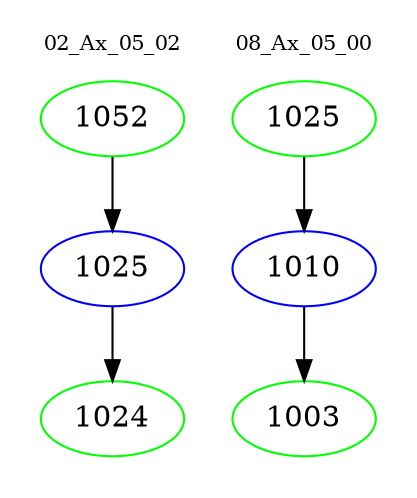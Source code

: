 digraph{
subgraph cluster_0 {
color = white
label = "02_Ax_05_02";
fontsize=10;
T0_1052 [label="1052", color="green"]
T0_1052 -> T0_1025 [color="black"]
T0_1025 [label="1025", color="blue"]
T0_1025 -> T0_1024 [color="black"]
T0_1024 [label="1024", color="green"]
}
subgraph cluster_1 {
color = white
label = "08_Ax_05_00";
fontsize=10;
T1_1025 [label="1025", color="green"]
T1_1025 -> T1_1010 [color="black"]
T1_1010 [label="1010", color="blue"]
T1_1010 -> T1_1003 [color="black"]
T1_1003 [label="1003", color="green"]
}
}

